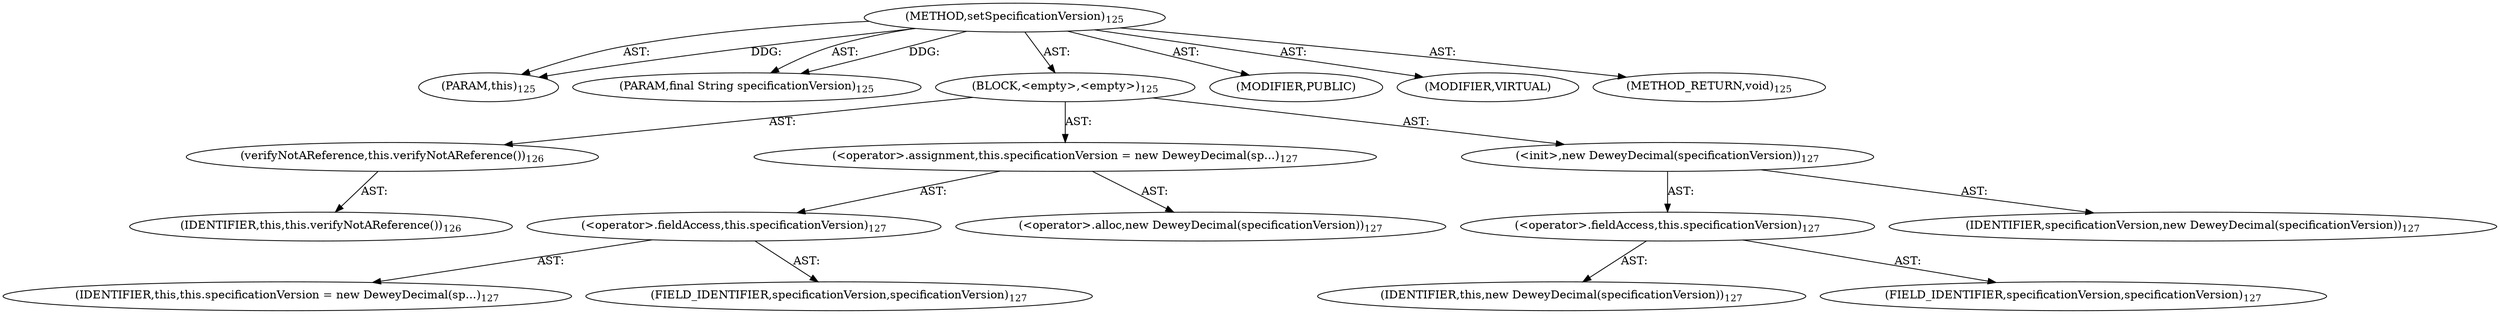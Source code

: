 digraph "setSpecificationVersion" {  
"111669149697" [label = <(METHOD,setSpecificationVersion)<SUB>125</SUB>> ]
"115964116993" [label = <(PARAM,this)<SUB>125</SUB>> ]
"115964117003" [label = <(PARAM,final String specificationVersion)<SUB>125</SUB>> ]
"25769803777" [label = <(BLOCK,&lt;empty&gt;,&lt;empty&gt;)<SUB>125</SUB>> ]
"30064771075" [label = <(verifyNotAReference,this.verifyNotAReference())<SUB>126</SUB>> ]
"68719476738" [label = <(IDENTIFIER,this,this.verifyNotAReference())<SUB>126</SUB>> ]
"30064771076" [label = <(&lt;operator&gt;.assignment,this.specificationVersion = new DeweyDecimal(sp...)<SUB>127</SUB>> ]
"30064771077" [label = <(&lt;operator&gt;.fieldAccess,this.specificationVersion)<SUB>127</SUB>> ]
"68719476739" [label = <(IDENTIFIER,this,this.specificationVersion = new DeweyDecimal(sp...)<SUB>127</SUB>> ]
"55834574849" [label = <(FIELD_IDENTIFIER,specificationVersion,specificationVersion)<SUB>127</SUB>> ]
"30064771078" [label = <(&lt;operator&gt;.alloc,new DeweyDecimal(specificationVersion))<SUB>127</SUB>> ]
"30064771079" [label = <(&lt;init&gt;,new DeweyDecimal(specificationVersion))<SUB>127</SUB>> ]
"30064771080" [label = <(&lt;operator&gt;.fieldAccess,this.specificationVersion)<SUB>127</SUB>> ]
"68719476756" [label = <(IDENTIFIER,this,new DeweyDecimal(specificationVersion))<SUB>127</SUB>> ]
"55834574850" [label = <(FIELD_IDENTIFIER,specificationVersion,specificationVersion)<SUB>127</SUB>> ]
"68719476757" [label = <(IDENTIFIER,specificationVersion,new DeweyDecimal(specificationVersion))<SUB>127</SUB>> ]
"133143986185" [label = <(MODIFIER,PUBLIC)> ]
"133143986186" [label = <(MODIFIER,VIRTUAL)> ]
"128849018881" [label = <(METHOD_RETURN,void)<SUB>125</SUB>> ]
  "111669149697" -> "115964116993"  [ label = "AST: "] 
  "111669149697" -> "115964117003"  [ label = "AST: "] 
  "111669149697" -> "25769803777"  [ label = "AST: "] 
  "111669149697" -> "133143986185"  [ label = "AST: "] 
  "111669149697" -> "133143986186"  [ label = "AST: "] 
  "111669149697" -> "128849018881"  [ label = "AST: "] 
  "25769803777" -> "30064771075"  [ label = "AST: "] 
  "25769803777" -> "30064771076"  [ label = "AST: "] 
  "25769803777" -> "30064771079"  [ label = "AST: "] 
  "30064771075" -> "68719476738"  [ label = "AST: "] 
  "30064771076" -> "30064771077"  [ label = "AST: "] 
  "30064771076" -> "30064771078"  [ label = "AST: "] 
  "30064771077" -> "68719476739"  [ label = "AST: "] 
  "30064771077" -> "55834574849"  [ label = "AST: "] 
  "30064771079" -> "30064771080"  [ label = "AST: "] 
  "30064771079" -> "68719476757"  [ label = "AST: "] 
  "30064771080" -> "68719476756"  [ label = "AST: "] 
  "30064771080" -> "55834574850"  [ label = "AST: "] 
  "111669149697" -> "115964116993"  [ label = "DDG: "] 
  "111669149697" -> "115964117003"  [ label = "DDG: "] 
}
